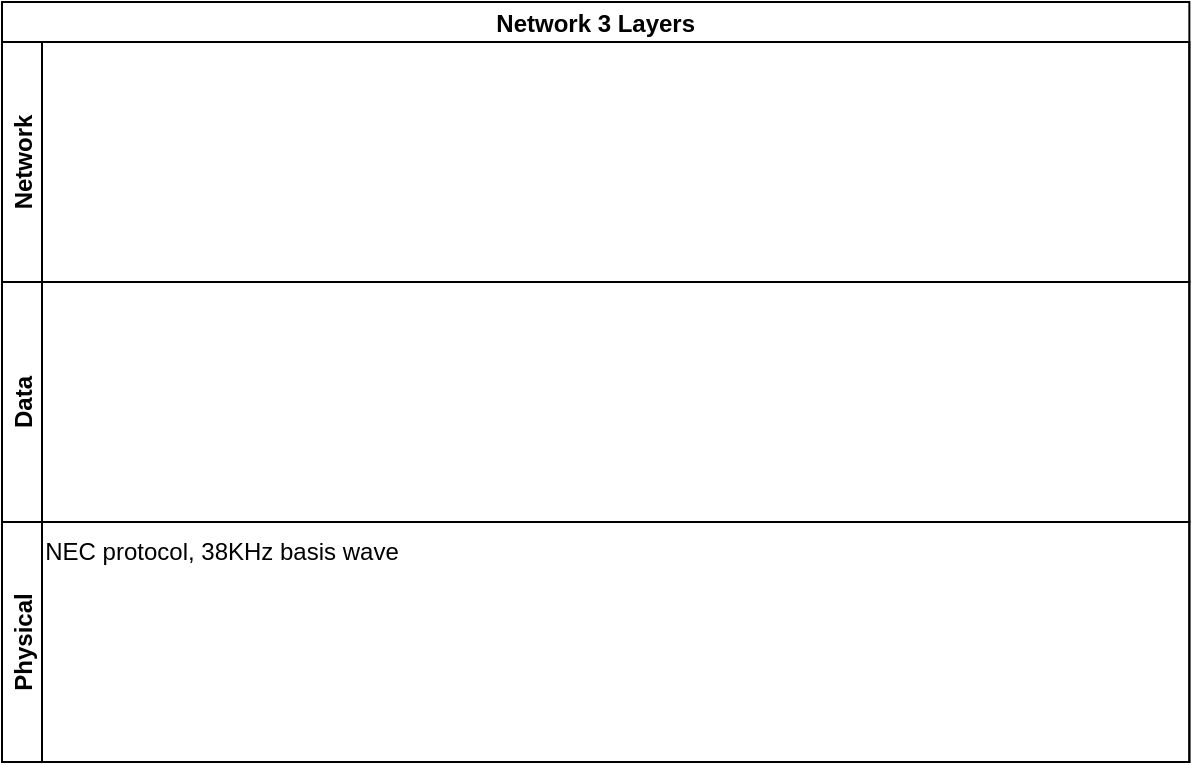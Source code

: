 <mxfile version="17.1.1" type="github"><diagram id="TYGHHPK7ZX9OtLHvMmK6" name="Page-1"><mxGraphModel dx="813" dy="1531" grid="1" gridSize="10" guides="1" tooltips="1" connect="1" arrows="1" fold="1" page="1" pageScale="1" pageWidth="850" pageHeight="1100" math="0" shadow="0"><root><mxCell id="0"/><mxCell id="1" parent="0"/><mxCell id="LRxaig9tV0r7ZDgDB3nG-3" value="Network 3 Layers" style="swimlane;childLayout=stackLayout;resizeParent=1;resizeParentMax=0;horizontal=1;startSize=20;horizontalStack=0;" vertex="1" parent="1"><mxGeometry x="150" y="-40" width="593.68" height="380" as="geometry"/></mxCell><mxCell id="LRxaig9tV0r7ZDgDB3nG-4" value="Network" style="swimlane;startSize=20;horizontal=0;" vertex="1" parent="LRxaig9tV0r7ZDgDB3nG-3"><mxGeometry y="20" width="593.68" height="120" as="geometry"/></mxCell><mxCell id="LRxaig9tV0r7ZDgDB3nG-5" value="Data" style="swimlane;startSize=20;horizontal=0;" vertex="1" parent="LRxaig9tV0r7ZDgDB3nG-3"><mxGeometry y="140" width="593.68" height="120" as="geometry"/></mxCell><mxCell id="LRxaig9tV0r7ZDgDB3nG-6" value="Physical" style="swimlane;startSize=20;horizontal=0;" vertex="1" parent="LRxaig9tV0r7ZDgDB3nG-3"><mxGeometry y="260" width="593.68" height="120" as="geometry"/></mxCell><mxCell id="LRxaig9tV0r7ZDgDB3nG-7" value="NEC protocol, 38KHz basis wave" style="text;html=1;strokeColor=none;fillColor=none;align=center;verticalAlign=middle;whiteSpace=wrap;rounded=0;" vertex="1" parent="LRxaig9tV0r7ZDgDB3nG-6"><mxGeometry x="20" width="180" height="30" as="geometry"/></mxCell></root></mxGraphModel></diagram></mxfile>